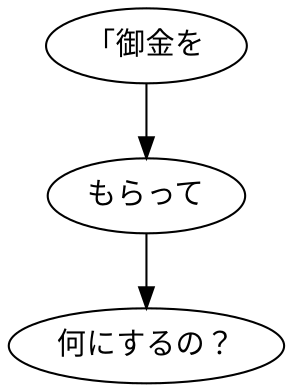 digraph graph6908 {
	node0 [label="「御金を"];
	node1 [label="もらって"];
	node2 [label="何にするの？"];
	node0 -> node1;
	node1 -> node2;
}
